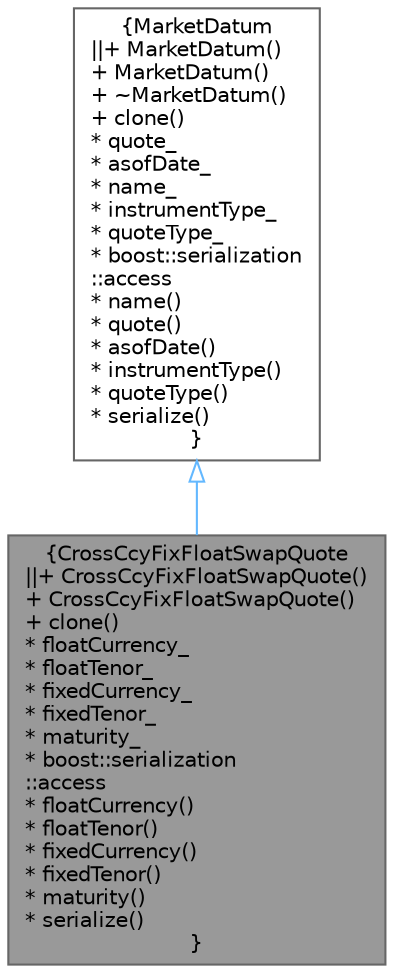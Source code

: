 digraph "CrossCcyFixFloatSwapQuote"
{
 // INTERACTIVE_SVG=YES
 // LATEX_PDF_SIZE
  bgcolor="transparent";
  edge [fontname=Helvetica,fontsize=10,labelfontname=Helvetica,labelfontsize=10];
  node [fontname=Helvetica,fontsize=10,shape=box,height=0.2,width=0.4];
  Node1 [label="{CrossCcyFixFloatSwapQuote\n||+ CrossCcyFixFloatSwapQuote()\l+ CrossCcyFixFloatSwapQuote()\l+ clone()\l* floatCurrency_\l* floatTenor_\l* fixedCurrency_\l* fixedTenor_\l* maturity_\l* boost::serialization\l::access\l* floatCurrency()\l* floatTenor()\l* fixedCurrency()\l* fixedTenor()\l* maturity()\l* serialize()\l}",height=0.2,width=0.4,color="gray40", fillcolor="grey60", style="filled", fontcolor="black",tooltip="Cross Currency Fix Float Swap quote holder."];
  Node2 -> Node1 [dir="back",color="steelblue1",style="solid",arrowtail="onormal"];
  Node2 [label="{MarketDatum\n||+ MarketDatum()\l+ MarketDatum()\l+ ~MarketDatum()\l+ clone()\l* quote_\l* asofDate_\l* name_\l* instrumentType_\l* quoteType_\l* boost::serialization\l::access\l* name()\l* quote()\l* asofDate()\l* instrumentType()\l* quoteType()\l* serialize()\l}",height=0.2,width=0.4,color="gray40", fillcolor="white", style="filled",URL="$classore_1_1data_1_1_market_datum.html",tooltip="Base market data class."];
}
